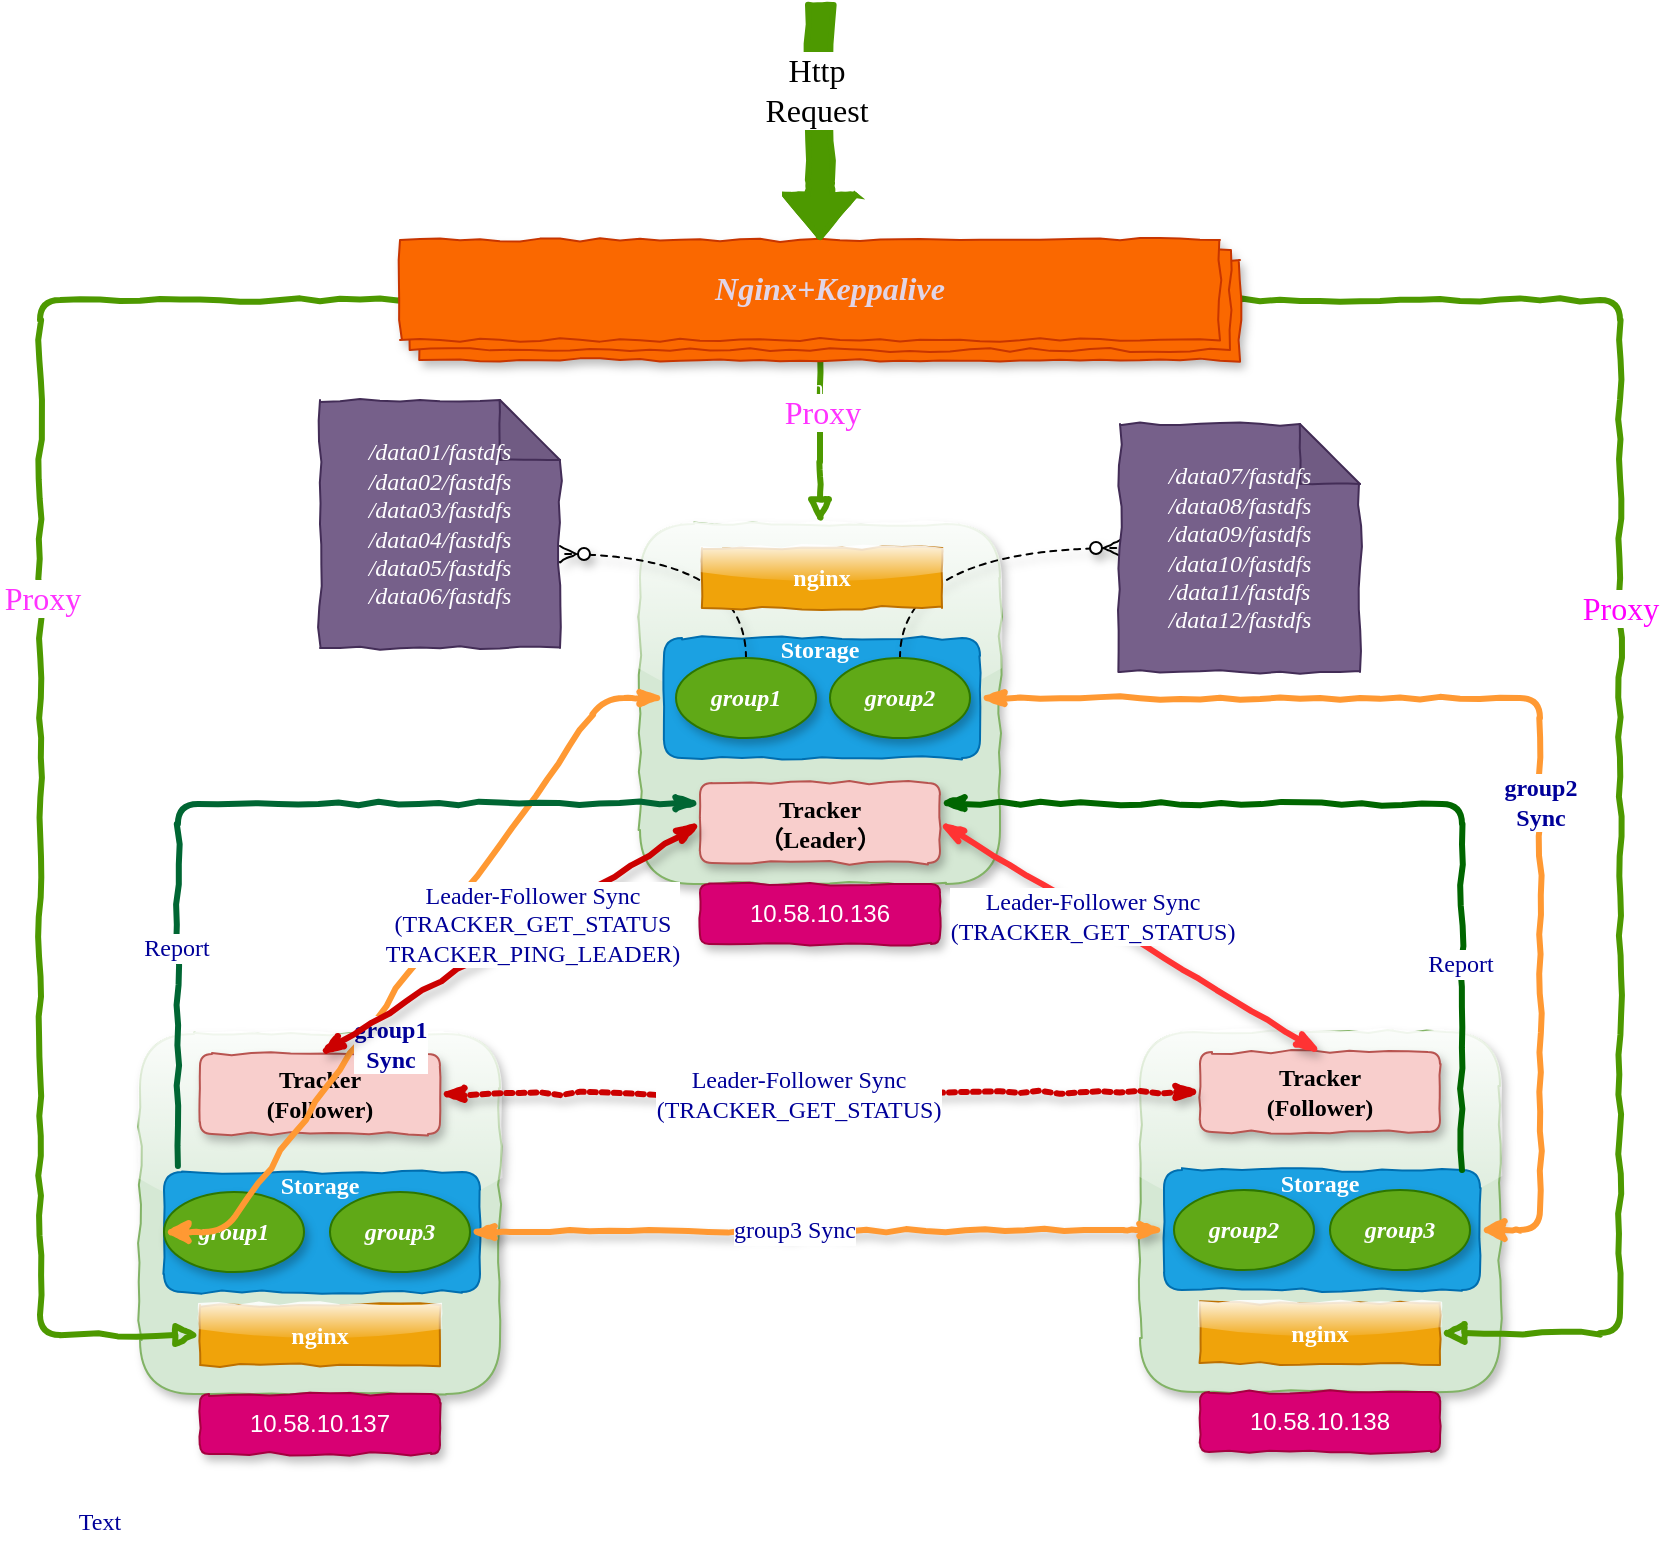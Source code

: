 <mxfile version="10.6.9" type="github"><diagram id="prKgKRym_bHyJHY7n_IB" name="第 1 页"><mxGraphModel dx="1745" dy="2953" grid="1" gridSize="10" guides="1" tooltips="1" connect="1" arrows="1" fold="1" page="1" pageScale="1" pageWidth="827" pageHeight="1169" background="none" math="0" shadow="0"><root><mxCell id="0"/><mxCell id="1" parent="0"/><mxCell id="e_PzDNeOcrezrPEF-8YQ-1" value="" style="whiteSpace=wrap;html=1;aspect=fixed;fillColor=#d5e8d4;strokeColor=#82b366;rounded=1;shadow=1;comic=1;glass=1;" vertex="1" parent="1"><mxGeometry x="310" y="-959" width="180" height="180" as="geometry"/></mxCell><mxCell id="e_PzDNeOcrezrPEF-8YQ-7" value="" style="rounded=1;whiteSpace=wrap;html=1;fillColor=#1ba1e2;strokeColor=#006EAF;fontColor=#ffffff;comic=1;" vertex="1" parent="1"><mxGeometry x="322" y="-902" width="158" height="60" as="geometry"/></mxCell><mxCell id="e_PzDNeOcrezrPEF-8YQ-2" value="10.58.10.136" style="rounded=1;whiteSpace=wrap;html=1;fillColor=#d80073;strokeColor=#A50040;fontColor=#ffffff;shadow=1;comic=1;" vertex="1" parent="1"><mxGeometry x="340" y="-779" width="120" height="30" as="geometry"/></mxCell><mxCell id="e_PzDNeOcrezrPEF-8YQ-3" value="Tracker&lt;br&gt;（Leader）&lt;br&gt;" style="rounded=1;whiteSpace=wrap;html=1;fillColor=#f8cecc;strokeColor=#b85450;shadow=1;comic=1;fontStyle=1;fontFamily=Comic Sans MS;" vertex="1" parent="1"><mxGeometry x="340" y="-829.5" width="120" height="40" as="geometry"/></mxCell><mxCell id="e_PzDNeOcrezrPEF-8YQ-34" style="rounded=0;orthogonalLoop=1;jettySize=auto;html=1;exitX=0.5;exitY=0;exitDx=0;exitDy=0;entryX=0;entryY=0;entryDx=120;entryDy=77;entryPerimeter=0;fontFamily=Comic Sans MS;edgeStyle=orthogonalEdgeStyle;curved=1;dashed=1;endArrow=ERzeroToMany;endFill=1;shadow=1;comic=1;" edge="1" parent="1" source="e_PzDNeOcrezrPEF-8YQ-5" target="e_PzDNeOcrezrPEF-8YQ-30"><mxGeometry relative="1" as="geometry"/></mxCell><mxCell id="e_PzDNeOcrezrPEF-8YQ-5" value="group1" style="ellipse;whiteSpace=wrap;html=1;fillColor=#60a917;strokeColor=#2D7600;fontColor=#ffffff;shadow=1;fontStyle=3;fontFamily=Comic Sans MS;" vertex="1" parent="1"><mxGeometry x="328" y="-892" width="70" height="40" as="geometry"/></mxCell><mxCell id="e_PzDNeOcrezrPEF-8YQ-36" style="rounded=0;orthogonalLoop=1;jettySize=auto;html=1;entryX=0;entryY=0.5;entryDx=0;entryDy=0;entryPerimeter=0;fontFamily=Comic Sans MS;exitX=0.5;exitY=0;exitDx=0;exitDy=0;edgeStyle=orthogonalEdgeStyle;curved=1;dashed=1;startArrow=none;startFill=0;endArrow=ERzeroToMany;endFill=1;comic=1;shadow=1;" edge="1" parent="1" source="e_PzDNeOcrezrPEF-8YQ-6" target="e_PzDNeOcrezrPEF-8YQ-28"><mxGeometry relative="1" as="geometry"/></mxCell><mxCell id="e_PzDNeOcrezrPEF-8YQ-6" value="group2" style="ellipse;whiteSpace=wrap;html=1;fillColor=#60a917;strokeColor=#2D7600;fontColor=#ffffff;shadow=1;fontStyle=3;fontFamily=Comic Sans MS;" vertex="1" parent="1"><mxGeometry x="405" y="-892" width="70" height="40" as="geometry"/></mxCell><mxCell id="e_PzDNeOcrezrPEF-8YQ-8" value="&lt;font color=&quot;#ffffff&quot;&gt;Storage&lt;/font&gt;" style="text;html=1;strokeColor=none;fillColor=none;align=center;verticalAlign=middle;whiteSpace=wrap;rounded=0;fontFamily=Comic Sans MS;fontStyle=1" vertex="1" parent="1"><mxGeometry x="380" y="-906" width="40" height="20" as="geometry"/></mxCell><mxCell id="e_PzDNeOcrezrPEF-8YQ-10" value="nginx" style="rounded=0;whiteSpace=wrap;html=1;fillColor=#f0a30a;strokeColor=#BD7000;fontColor=#ffffff;fontFamily=Comic Sans MS;fontStyle=1;comic=1;glass=1;" vertex="1" parent="1"><mxGeometry x="341" y="-947" width="120" height="30" as="geometry"/></mxCell><mxCell id="e_PzDNeOcrezrPEF-8YQ-12" value="" style="whiteSpace=wrap;html=1;aspect=fixed;fillColor=#d5e8d4;strokeColor=#82b366;rounded=1;glass=1;shadow=1;comic=1;" vertex="1" parent="1"><mxGeometry x="60" y="-704" width="180" height="180" as="geometry"/></mxCell><mxCell id="e_PzDNeOcrezrPEF-8YQ-13" value="" style="rounded=1;whiteSpace=wrap;html=1;fillColor=#1ba1e2;strokeColor=#006EAF;fontColor=#ffffff;comic=1;" vertex="1" parent="1"><mxGeometry x="72" y="-635" width="158" height="60" as="geometry"/></mxCell><mxCell id="e_PzDNeOcrezrPEF-8YQ-14" value="10.58.10.137" style="rounded=1;whiteSpace=wrap;html=1;fillColor=#d80073;strokeColor=#A50040;fontColor=#ffffff;comic=1;shadow=1;" vertex="1" parent="1"><mxGeometry x="90" y="-524" width="120" height="30" as="geometry"/></mxCell><mxCell id="e_PzDNeOcrezrPEF-8YQ-15" value="Tracker&lt;br&gt;(Follower)&lt;br&gt;" style="rounded=1;whiteSpace=wrap;html=1;fillColor=#f8cecc;strokeColor=#b85450;shadow=1;comic=1;portConstraintRotation=1;fontStyle=1;fontFamily=Comic Sans MS;" vertex="1" parent="1"><mxGeometry x="90" y="-694" width="120" height="40" as="geometry"/></mxCell><mxCell id="e_PzDNeOcrezrPEF-8YQ-16" value="group1" style="ellipse;whiteSpace=wrap;html=1;fillColor=#60a917;strokeColor=#2D7600;fontColor=#ffffff;shadow=1;fontFamily=Comic Sans MS;fontStyle=3" vertex="1" parent="1"><mxGeometry x="72" y="-625" width="70" height="40" as="geometry"/></mxCell><mxCell id="e_PzDNeOcrezrPEF-8YQ-17" value="group3" style="ellipse;whiteSpace=wrap;html=1;fillColor=#60a917;strokeColor=#2D7600;fontColor=#ffffff;shadow=1;fontFamily=Comic Sans MS;fontStyle=3" vertex="1" parent="1"><mxGeometry x="155" y="-625" width="70" height="40" as="geometry"/></mxCell><mxCell id="e_PzDNeOcrezrPEF-8YQ-18" value="&lt;font color=&quot;#ffffff&quot;&gt;Storage&lt;/font&gt;" style="text;html=1;strokeColor=none;fillColor=none;align=center;verticalAlign=middle;whiteSpace=wrap;rounded=0;fontFamily=Comic Sans MS;fontStyle=1" vertex="1" parent="1"><mxGeometry x="130" y="-638" width="40" height="20" as="geometry"/></mxCell><mxCell id="e_PzDNeOcrezrPEF-8YQ-19" value="nginx" style="rounded=0;whiteSpace=wrap;html=1;fillColor=#f0a30a;strokeColor=#BD7000;fontColor=#ffffff;fontFamily=Comic Sans MS;fontStyle=1;comic=1;shadow=0;glass=1;" vertex="1" parent="1"><mxGeometry x="90" y="-568.5" width="120" height="30" as="geometry"/></mxCell><mxCell id="e_PzDNeOcrezrPEF-8YQ-20" value="" style="whiteSpace=wrap;html=1;aspect=fixed;fillColor=#d5e8d4;strokeColor=#82b366;rounded=1;shadow=1;comic=1;glass=1;" vertex="1" parent="1"><mxGeometry x="560" y="-705" width="180" height="180" as="geometry"/></mxCell><mxCell id="e_PzDNeOcrezrPEF-8YQ-21" value="" style="rounded=1;whiteSpace=wrap;html=1;fillColor=#1ba1e2;strokeColor=#006EAF;fontColor=#ffffff;comic=1;" vertex="1" parent="1"><mxGeometry x="572" y="-636" width="158" height="60" as="geometry"/></mxCell><mxCell id="e_PzDNeOcrezrPEF-8YQ-22" value="10.58.10.138" style="rounded=1;whiteSpace=wrap;html=1;fillColor=#d80073;strokeColor=#A50040;fontColor=#ffffff;shadow=1;comic=1;" vertex="1" parent="1"><mxGeometry x="590" y="-525" width="120" height="30" as="geometry"/></mxCell><mxCell id="e_PzDNeOcrezrPEF-8YQ-23" value="Tracker&lt;br&gt;(Follower)&lt;br&gt;" style="rounded=1;whiteSpace=wrap;html=1;fillColor=#f8cecc;strokeColor=#b85450;shadow=1;comic=1;fontStyle=1;fontFamily=Comic Sans MS;" vertex="1" parent="1"><mxGeometry x="590" y="-695" width="120" height="40" as="geometry"/></mxCell><mxCell id="e_PzDNeOcrezrPEF-8YQ-24" value="group2" style="ellipse;whiteSpace=wrap;html=1;fillColor=#60a917;strokeColor=#2D7600;fontColor=#ffffff;shadow=1;fontFamily=Comic Sans MS;fontStyle=3" vertex="1" parent="1"><mxGeometry x="577" y="-626" width="70" height="40" as="geometry"/></mxCell><mxCell id="e_PzDNeOcrezrPEF-8YQ-25" value="group3" style="ellipse;whiteSpace=wrap;html=1;fillColor=#60a917;strokeColor=#2D7600;fontColor=#ffffff;shadow=1;fontFamily=Comic Sans MS;fontStyle=3" vertex="1" parent="1"><mxGeometry x="655" y="-626" width="70" height="40" as="geometry"/></mxCell><mxCell id="e_PzDNeOcrezrPEF-8YQ-26" value="&lt;font color=&quot;#ffffff&quot;&gt;Storage&lt;/font&gt;" style="text;html=1;strokeColor=none;fillColor=none;align=center;verticalAlign=middle;whiteSpace=wrap;rounded=0;fontFamily=Comic Sans MS;fontStyle=1" vertex="1" parent="1"><mxGeometry x="630" y="-639" width="40" height="20" as="geometry"/></mxCell><mxCell id="e_PzDNeOcrezrPEF-8YQ-27" value="nginx" style="rounded=0;whiteSpace=wrap;html=1;fillColor=#f0a30a;strokeColor=#BD7000;fontColor=#ffffff;fontFamily=Comic Sans MS;fontStyle=1;comic=1;glass=1;" vertex="1" parent="1"><mxGeometry x="590" y="-569.5" width="120" height="30" as="geometry"/></mxCell><mxCell id="e_PzDNeOcrezrPEF-8YQ-28" value="/data07/fastdfs&lt;br&gt;/data08/fastdfs&lt;br&gt;/data09/fastdfs&lt;br&gt;/data10/fastdfs&lt;br&gt;/data11/fastdfs&lt;br&gt;/data12/fastdfs&lt;br&gt;" style="shape=note;whiteSpace=wrap;html=1;backgroundOutline=1;darkOpacity=0.05;fillColor=#76608a;strokeColor=#432D57;fontColor=#ffffff;fontFamily=Comic Sans MS;fontStyle=2;align=center;comic=1;" vertex="1" parent="1"><mxGeometry x="550" y="-1009" width="120" height="124" as="geometry"/></mxCell><mxCell id="e_PzDNeOcrezrPEF-8YQ-30" value="/data01/fastdfs&lt;br&gt;/data02/fastdfs&lt;br&gt;/data03/fastdfs&lt;br&gt;/data04/fastdfs&lt;br&gt;/data05/fastdfs&lt;br&gt;/data06/fastdfs&lt;br&gt;" style="shape=note;whiteSpace=wrap;html=1;backgroundOutline=1;darkOpacity=0.05;fillColor=#76608a;strokeColor=#432D57;fontColor=#ffffff;fontFamily=Comic Sans MS;fontStyle=2;align=center;comic=1;" vertex="1" parent="1"><mxGeometry x="150" y="-1021" width="120" height="124" as="geometry"/></mxCell><mxCell id="e_PzDNeOcrezrPEF-8YQ-37" style="rounded=1;orthogonalLoop=1;jettySize=auto;html=1;entryX=0;entryY=0.5;entryDx=0;entryDy=0;fontFamily=Comic Sans MS;fontColor=#000099;strokeWidth=3;strokeColor=#FF9933;comic=1;startArrow=classicThin;startFill=1;edgeStyle=entityRelationEdgeStyle;" edge="1" parent="1" source="e_PzDNeOcrezrPEF-8YQ-7" target="e_PzDNeOcrezrPEF-8YQ-16"><mxGeometry relative="1" as="geometry"/></mxCell><mxCell id="e_PzDNeOcrezrPEF-8YQ-41" value="&lt;b&gt;group1&lt;br&gt;Sync&lt;/b&gt;" style="text;html=1;resizable=0;points=[];align=center;verticalAlign=middle;labelBackgroundColor=#ffffff;fontFamily=Comic Sans MS;fontColor=#000099;" vertex="1" connectable="0" parent="e_PzDNeOcrezrPEF-8YQ-37"><mxGeometry x="-0.078" relative="1" as="geometry"><mxPoint x="-21" y="51.5" as="offset"/></mxGeometry></mxCell><mxCell id="e_PzDNeOcrezrPEF-8YQ-38" style="edgeStyle=elbowEdgeStyle;rounded=1;orthogonalLoop=1;jettySize=auto;html=1;entryX=1;entryY=0.5;entryDx=0;entryDy=0;fontFamily=Comic Sans MS;exitX=1;exitY=0.5;exitDx=0;exitDy=0;strokeWidth=3;strokeColor=#FF9933;comic=1;startArrow=classicThin;startFill=1;" edge="1" parent="1" source="e_PzDNeOcrezrPEF-8YQ-7" target="e_PzDNeOcrezrPEF-8YQ-21"><mxGeometry relative="1" as="geometry"><Array as="points"><mxPoint x="760" y="-725"/></Array></mxGeometry></mxCell><mxCell id="e_PzDNeOcrezrPEF-8YQ-39" value="&lt;b&gt;group2&lt;br&gt;Sync&lt;/b&gt;" style="text;html=1;resizable=0;points=[];align=center;verticalAlign=middle;labelBackgroundColor=#ffffff;fontFamily=Comic Sans MS;fontColor=#000099;" vertex="1" connectable="0" parent="e_PzDNeOcrezrPEF-8YQ-38"><mxGeometry x="-0.104" relative="1" as="geometry"><mxPoint x="22" y="51.5" as="offset"/></mxGeometry></mxCell><mxCell id="e_PzDNeOcrezrPEF-8YQ-43" style="edgeStyle=entityRelationEdgeStyle;rounded=1;comic=1;orthogonalLoop=1;jettySize=auto;html=1;shadow=1;startArrow=classicThin;startFill=1;endArrow=classicThin;endFill=1;strokeColor=#FF9933;strokeWidth=3;fontFamily=Comic Sans MS;fontColor=#000099;" edge="1" parent="1" source="e_PzDNeOcrezrPEF-8YQ-17" target="e_PzDNeOcrezrPEF-8YQ-21"><mxGeometry relative="1" as="geometry"/></mxCell><mxCell id="e_PzDNeOcrezrPEF-8YQ-46" value="group3 Sync" style="text;html=1;resizable=0;points=[];align=center;verticalAlign=middle;labelBackgroundColor=#ffffff;fontFamily=Comic Sans MS;fontColor=#000099;" vertex="1" connectable="0" parent="e_PzDNeOcrezrPEF-8YQ-43"><mxGeometry x="-0.066" y="1" relative="1" as="geometry"><mxPoint as="offset"/></mxGeometry></mxCell><mxCell id="e_PzDNeOcrezrPEF-8YQ-47" style="rounded=1;comic=1;orthogonalLoop=1;jettySize=auto;html=1;exitX=0;exitY=0.5;exitDx=0;exitDy=0;entryX=0.5;entryY=0;entryDx=0;entryDy=0;shadow=1;startArrow=classicThin;startFill=1;endArrow=classicThin;endFill=1;strokeColor=#CC0000;strokeWidth=3;fontFamily=Comic Sans MS;fontColor=#000099;" edge="1" parent="1" source="e_PzDNeOcrezrPEF-8YQ-3" target="e_PzDNeOcrezrPEF-8YQ-15"><mxGeometry relative="1" as="geometry"/></mxCell><mxCell id="e_PzDNeOcrezrPEF-8YQ-51" value="Leader-Follower Sync&lt;br&gt;(&lt;span&gt;TRACKER_GET_STATUS&lt;br&gt;&lt;/span&gt;&lt;span&gt;TRACKER_PING_LEADER&lt;/span&gt;)&lt;br&gt;" style="text;html=1;resizable=0;points=[];align=center;verticalAlign=middle;labelBackgroundColor=#ffffff;fontFamily=Comic Sans MS;fontColor=#000099;" vertex="1" connectable="0" parent="e_PzDNeOcrezrPEF-8YQ-47"><mxGeometry x="-0.112" y="-1" relative="1" as="geometry"><mxPoint as="offset"/></mxGeometry></mxCell><mxCell id="e_PzDNeOcrezrPEF-8YQ-48" style="rounded=1;comic=1;orthogonalLoop=1;jettySize=auto;html=1;exitX=1;exitY=0.5;exitDx=0;exitDy=0;entryX=0.5;entryY=0;entryDx=0;entryDy=0;shadow=1;startArrow=classicThin;startFill=1;endArrow=classicThin;endFill=1;strokeColor=#FF3333;strokeWidth=3;fontFamily=Comic Sans MS;fontColor=#000099;" edge="1" parent="1" source="e_PzDNeOcrezrPEF-8YQ-3" target="e_PzDNeOcrezrPEF-8YQ-23"><mxGeometry relative="1" as="geometry"><mxPoint x="450" y="-800" as="sourcePoint"/><mxPoint x="260" y="-685" as="targetPoint"/></mxGeometry></mxCell><mxCell id="e_PzDNeOcrezrPEF-8YQ-52" value="Leader-Follower Sync&lt;br&gt;(&lt;span&gt;TRACKER_GET_STATUS&lt;/span&gt;)&lt;br&gt;" style="text;html=1;resizable=0;points=[];align=center;verticalAlign=middle;labelBackgroundColor=#ffffff;fontFamily=Comic Sans MS;fontColor=#000099;" vertex="1" connectable="0" parent="e_PzDNeOcrezrPEF-8YQ-48"><mxGeometry x="-0.198" relative="1" as="geometry"><mxPoint as="offset"/></mxGeometry></mxCell><mxCell id="e_PzDNeOcrezrPEF-8YQ-49" style="rounded=1;comic=1;orthogonalLoop=1;jettySize=auto;html=1;exitX=1;exitY=0.5;exitDx=0;exitDy=0;entryX=0;entryY=0.5;entryDx=0;entryDy=0;shadow=1;startArrow=classicThin;startFill=1;endArrow=classicThin;endFill=1;strokeColor=#CC0000;strokeWidth=3;fontFamily=Comic Sans MS;fontColor=#000099;dashed=1;dashPattern=1 1;" edge="1" parent="1" source="e_PzDNeOcrezrPEF-8YQ-15" target="e_PzDNeOcrezrPEF-8YQ-23"><mxGeometry relative="1" as="geometry"><mxPoint x="360" y="-789" as="sourcePoint"/><mxPoint x="170" y="-674" as="targetPoint"/></mxGeometry></mxCell><mxCell id="e_PzDNeOcrezrPEF-8YQ-53" value="Leader-Follower Sync&lt;br&gt;(&lt;span&gt;TRACKER_GET_STATUS&lt;/span&gt;)&lt;br&gt;" style="text;html=1;resizable=0;points=[];align=center;verticalAlign=middle;labelBackgroundColor=#ffffff;fontFamily=Comic Sans MS;fontColor=#000099;" vertex="1" connectable="0" parent="e_PzDNeOcrezrPEF-8YQ-49"><mxGeometry x="-0.058" relative="1" as="geometry"><mxPoint as="offset"/></mxGeometry></mxCell><mxCell id="e_PzDNeOcrezrPEF-8YQ-54" style="edgeStyle=elbowEdgeStyle;rounded=1;comic=1;orthogonalLoop=1;jettySize=auto;html=1;exitX=0;exitY=0.25;exitDx=0;exitDy=0;shadow=0;startArrow=classicThin;startFill=1;endArrow=none;endFill=0;strokeColor=#006633;strokeWidth=3;fontFamily=Comic Sans MS;fontColor=#000099;elbow=vertical;entryX=0.044;entryY=-0.05;entryDx=0;entryDy=0;entryPerimeter=0;" edge="1" parent="1" source="e_PzDNeOcrezrPEF-8YQ-3" target="e_PzDNeOcrezrPEF-8YQ-13"><mxGeometry relative="1" as="geometry"><mxPoint x="80" y="-640" as="targetPoint"/><Array as="points"><mxPoint x="200" y="-819"/><mxPoint x="60" y="-780"/><mxPoint x="170" y="-819"/><mxPoint x="290" y="-819"/><mxPoint x="180" y="-809"/></Array></mxGeometry></mxCell><mxCell id="e_PzDNeOcrezrPEF-8YQ-58" value="Report" style="text;html=1;resizable=0;points=[];align=center;verticalAlign=middle;labelBackgroundColor=#ffffff;fontFamily=Comic Sans MS;fontColor=#000099;" vertex="1" connectable="0" parent="e_PzDNeOcrezrPEF-8YQ-54"><mxGeometry x="0.181" y="72" relative="1" as="geometry"><mxPoint x="-73" y="72" as="offset"/></mxGeometry></mxCell><mxCell id="e_PzDNeOcrezrPEF-8YQ-55" style="edgeStyle=elbowEdgeStyle;rounded=1;comic=1;orthogonalLoop=1;jettySize=auto;elbow=vertical;html=1;exitX=1;exitY=0.25;exitDx=0;exitDy=0;entryX=0.943;entryY=0;entryDx=0;entryDy=0;shadow=0;startArrow=classicThin;startFill=1;endArrow=none;endFill=0;strokeColor=#006600;strokeWidth=3;fontFamily=Comic Sans MS;fontColor=#000099;entryPerimeter=0;" edge="1" parent="1" source="e_PzDNeOcrezrPEF-8YQ-3" target="e_PzDNeOcrezrPEF-8YQ-21"><mxGeometry relative="1" as="geometry"><Array as="points"><mxPoint x="630" y="-819"/></Array></mxGeometry></mxCell><mxCell id="e_PzDNeOcrezrPEF-8YQ-56" value="Report" style="text;html=1;resizable=0;points=[];align=center;verticalAlign=middle;labelBackgroundColor=#ffffff;fontFamily=Comic Sans MS;fontColor=#000099;" vertex="1" connectable="0" parent="e_PzDNeOcrezrPEF-8YQ-55"><mxGeometry x="0.171" y="-80" relative="1" as="geometry"><mxPoint as="offset"/></mxGeometry></mxCell><mxCell id="e_PzDNeOcrezrPEF-8YQ-62" style="edgeStyle=elbowEdgeStyle;rounded=1;comic=1;orthogonalLoop=1;jettySize=auto;elbow=horizontal;html=1;shadow=0;startArrow=none;startFill=0;endArrow=block;endFill=0;strokeColor=#4D9900;strokeWidth=3;fontFamily=Comic Sans MS;fontSize=16;fontColor=#E1D5E7;" edge="1" parent="1" source="e_PzDNeOcrezrPEF-8YQ-59" target="e_PzDNeOcrezrPEF-8YQ-1"><mxGeometry relative="1" as="geometry"/></mxCell><mxCell id="e_PzDNeOcrezrPEF-8YQ-67" value="Proxy" style="text;html=1;resizable=0;points=[];align=center;verticalAlign=middle;labelBackgroundColor=#ffffff;fontSize=16;fontFamily=Comic Sans MS;fontColor=#FF33FF;" vertex="1" connectable="0" parent="e_PzDNeOcrezrPEF-8YQ-62"><mxGeometry y="15" relative="1" as="geometry"><mxPoint x="-14" y="-15" as="offset"/></mxGeometry></mxCell><mxCell id="e_PzDNeOcrezrPEF-8YQ-63" style="edgeStyle=elbowEdgeStyle;rounded=1;comic=1;orthogonalLoop=1;jettySize=auto;elbow=vertical;html=1;entryX=0;entryY=0.5;entryDx=0;entryDy=0;shadow=0;startArrow=none;startFill=0;endArrow=block;endFill=0;strokeColor=#4D9900;strokeWidth=3;fontFamily=Comic Sans MS;fontSize=16;fontColor=#E1D5E7;" edge="1" parent="1" source="e_PzDNeOcrezrPEF-8YQ-59" target="e_PzDNeOcrezrPEF-8YQ-19"><mxGeometry relative="1" as="geometry"><Array as="points"><mxPoint x="10" y="-800"/></Array></mxGeometry></mxCell><mxCell id="e_PzDNeOcrezrPEF-8YQ-66" value="Proxy" style="text;html=1;resizable=0;points=[];align=center;verticalAlign=middle;labelBackgroundColor=#ffffff;fontSize=16;fontFamily=Comic Sans MS;fontColor=#FF33FF;" vertex="1" connectable="0" parent="e_PzDNeOcrezrPEF-8YQ-63"><mxGeometry x="-0.154" y="1" relative="1" as="geometry"><mxPoint as="offset"/></mxGeometry></mxCell><mxCell id="e_PzDNeOcrezrPEF-8YQ-64" style="edgeStyle=orthogonalEdgeStyle;rounded=1;comic=1;orthogonalLoop=1;jettySize=auto;html=1;entryX=1;entryY=0.5;entryDx=0;entryDy=0;shadow=0;startArrow=none;startFill=0;endArrow=block;endFill=0;strokeColor=#4D9900;strokeWidth=3;fontFamily=Comic Sans MS;fontSize=16;fontColor=#E1D5E7;" edge="1" parent="1" source="e_PzDNeOcrezrPEF-8YQ-59" target="e_PzDNeOcrezrPEF-8YQ-27"><mxGeometry relative="1" as="geometry"><Array as="points"><mxPoint x="800" y="-1071"/><mxPoint x="800" y="-554"/></Array></mxGeometry></mxCell><mxCell id="e_PzDNeOcrezrPEF-8YQ-65" value="&lt;font color=&quot;#ff00ff&quot;&gt;Proxy&lt;/font&gt;" style="text;html=1;resizable=0;points=[];align=center;verticalAlign=middle;labelBackgroundColor=#ffffff;fontSize=16;fontFamily=Comic Sans MS;fontColor=#E1D5E7;" vertex="1" connectable="0" parent="e_PzDNeOcrezrPEF-8YQ-64"><mxGeometry x="-0.057" y="-2" relative="1" as="geometry"><mxPoint x="2" y="-32" as="offset"/></mxGeometry></mxCell><mxCell id="e_PzDNeOcrezrPEF-8YQ-59" value="nngi" style="verticalLabelPosition=bottom;verticalAlign=top;html=1;shape=mxgraph.basic.layered_rect;dx=10;outlineConnect=0;rounded=1;shadow=1;glass=1;comic=1;fontFamily=Comic Sans MS;fontColor=#ffffff;align=center;fillColor=#fa6800;strokeColor=#C73500;" vertex="1" parent="1"><mxGeometry x="190" y="-1101" width="420" height="60" as="geometry"/></mxCell><mxCell id="e_PzDNeOcrezrPEF-8YQ-60" value="Text" style="text;html=1;strokeColor=none;fillColor=none;align=center;verticalAlign=middle;whiteSpace=wrap;rounded=0;shadow=0;glass=1;comic=1;fontFamily=Comic Sans MS;fontColor=#000099;" vertex="1" parent="1"><mxGeometry x="20" y="-470" width="40" height="20" as="geometry"/></mxCell><mxCell id="e_PzDNeOcrezrPEF-8YQ-61" value="Nginx+Keppalive" style="text;html=1;strokeColor=none;fillColor=none;align=center;verticalAlign=middle;whiteSpace=wrap;rounded=0;shadow=0;glass=1;comic=1;fontFamily=Comic Sans MS;fontColor=#E1D5E7;fontStyle=3;fontSize=16;" vertex="1" parent="1"><mxGeometry x="346" y="-1087" width="118" height="20" as="geometry"/></mxCell><mxCell id="e_PzDNeOcrezrPEF-8YQ-68" value="" style="shape=flexArrow;endArrow=classic;html=1;shadow=0;strokeColor=#4D9900;strokeWidth=3;fontFamily=Comic Sans MS;fontSize=16;fontColor=#FF33FF;comic=1;fillColor=#4D9900;" edge="1" parent="1"><mxGeometry width="50" height="50" relative="1" as="geometry"><mxPoint x="400" y="-1220" as="sourcePoint"/><mxPoint x="400" y="-1101" as="targetPoint"/><Array as="points"><mxPoint x="400" y="-1131"/></Array></mxGeometry></mxCell><mxCell id="e_PzDNeOcrezrPEF-8YQ-71" value="&lt;font color=&quot;#000000&quot;&gt;Http&lt;br&gt;Request&lt;/font&gt;" style="text;html=1;resizable=0;points=[];align=center;verticalAlign=middle;labelBackgroundColor=#ffffff;fontSize=16;fontFamily=Comic Sans MS;fontColor=#FF33FF;" vertex="1" connectable="0" parent="e_PzDNeOcrezrPEF-8YQ-68"><mxGeometry x="0.25" y="-31" relative="1" as="geometry"><mxPoint x="29" y="-31" as="offset"/></mxGeometry></mxCell></root></mxGraphModel></diagram></mxfile>